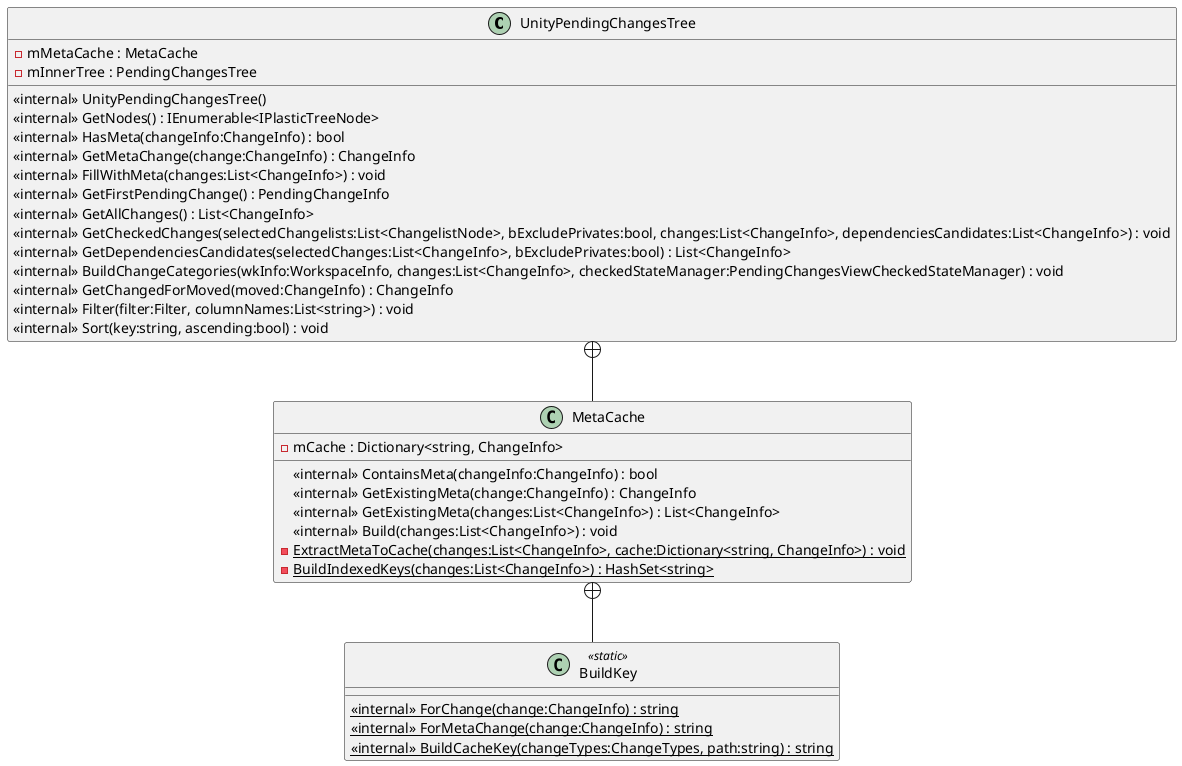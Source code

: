 @startuml
class UnityPendingChangesTree {
    <<internal>> UnityPendingChangesTree()
    <<internal>> GetNodes() : IEnumerable<IPlasticTreeNode>
    <<internal>> HasMeta(changeInfo:ChangeInfo) : bool
    <<internal>> GetMetaChange(change:ChangeInfo) : ChangeInfo
    <<internal>> FillWithMeta(changes:List<ChangeInfo>) : void
    <<internal>> GetFirstPendingChange() : PendingChangeInfo
    <<internal>> GetAllChanges() : List<ChangeInfo>
    <<internal>> GetCheckedChanges(selectedChangelists:List<ChangelistNode>, bExcludePrivates:bool, changes:List<ChangeInfo>, dependenciesCandidates:List<ChangeInfo>) : void
    <<internal>> GetDependenciesCandidates(selectedChanges:List<ChangeInfo>, bExcludePrivates:bool) : List<ChangeInfo>
    <<internal>> BuildChangeCategories(wkInfo:WorkspaceInfo, changes:List<ChangeInfo>, checkedStateManager:PendingChangesViewCheckedStateManager) : void
    <<internal>> GetChangedForMoved(moved:ChangeInfo) : ChangeInfo
    <<internal>> Filter(filter:Filter, columnNames:List<string>) : void
    <<internal>> Sort(key:string, ascending:bool) : void
    - mMetaCache : MetaCache
    - mInnerTree : PendingChangesTree
}
class MetaCache {
    <<internal>> ContainsMeta(changeInfo:ChangeInfo) : bool
    <<internal>> GetExistingMeta(change:ChangeInfo) : ChangeInfo
    <<internal>> GetExistingMeta(changes:List<ChangeInfo>) : List<ChangeInfo>
    <<internal>> Build(changes:List<ChangeInfo>) : void
    {static} - ExtractMetaToCache(changes:List<ChangeInfo>, cache:Dictionary<string, ChangeInfo>) : void
    {static} - BuildIndexedKeys(changes:List<ChangeInfo>) : HashSet<string>
    - mCache : Dictionary<string, ChangeInfo>
}
class BuildKey <<static>> {
    <<internal>> {static} ForChange(change:ChangeInfo) : string
    <<internal>> {static} ForMetaChange(change:ChangeInfo) : string
    <<internal>> {static} BuildCacheKey(changeTypes:ChangeTypes, path:string) : string
}
UnityPendingChangesTree +-- MetaCache
MetaCache +-- BuildKey
@enduml
